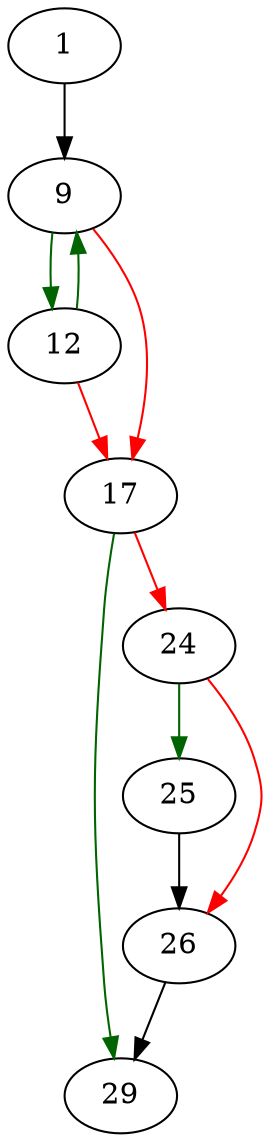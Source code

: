 strict digraph "mdir_name" {
	// Node definitions.
	1 [entry=true];
	9;
	12;
	17;
	29;
	24;
	25;
	26;

	// Edge definitions.
	1 -> 9;
	9 -> 12 [
		color=darkgreen
		cond=true
	];
	9 -> 17 [
		color=red
		cond=false
	];
	12 -> 9 [
		color=darkgreen
		cond=true
	];
	12 -> 17 [
		color=red
		cond=false
	];
	17 -> 29 [
		color=darkgreen
		cond=true
	];
	17 -> 24 [
		color=red
		cond=false
	];
	24 -> 25 [
		color=darkgreen
		cond=true
	];
	24 -> 26 [
		color=red
		cond=false
	];
	25 -> 26;
	26 -> 29;
}